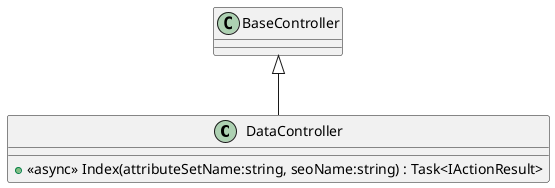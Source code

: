 @startuml
class DataController {
    + <<async>> Index(attributeSetName:string, seoName:string) : Task<IActionResult>
}
BaseController <|-- DataController
@enduml
